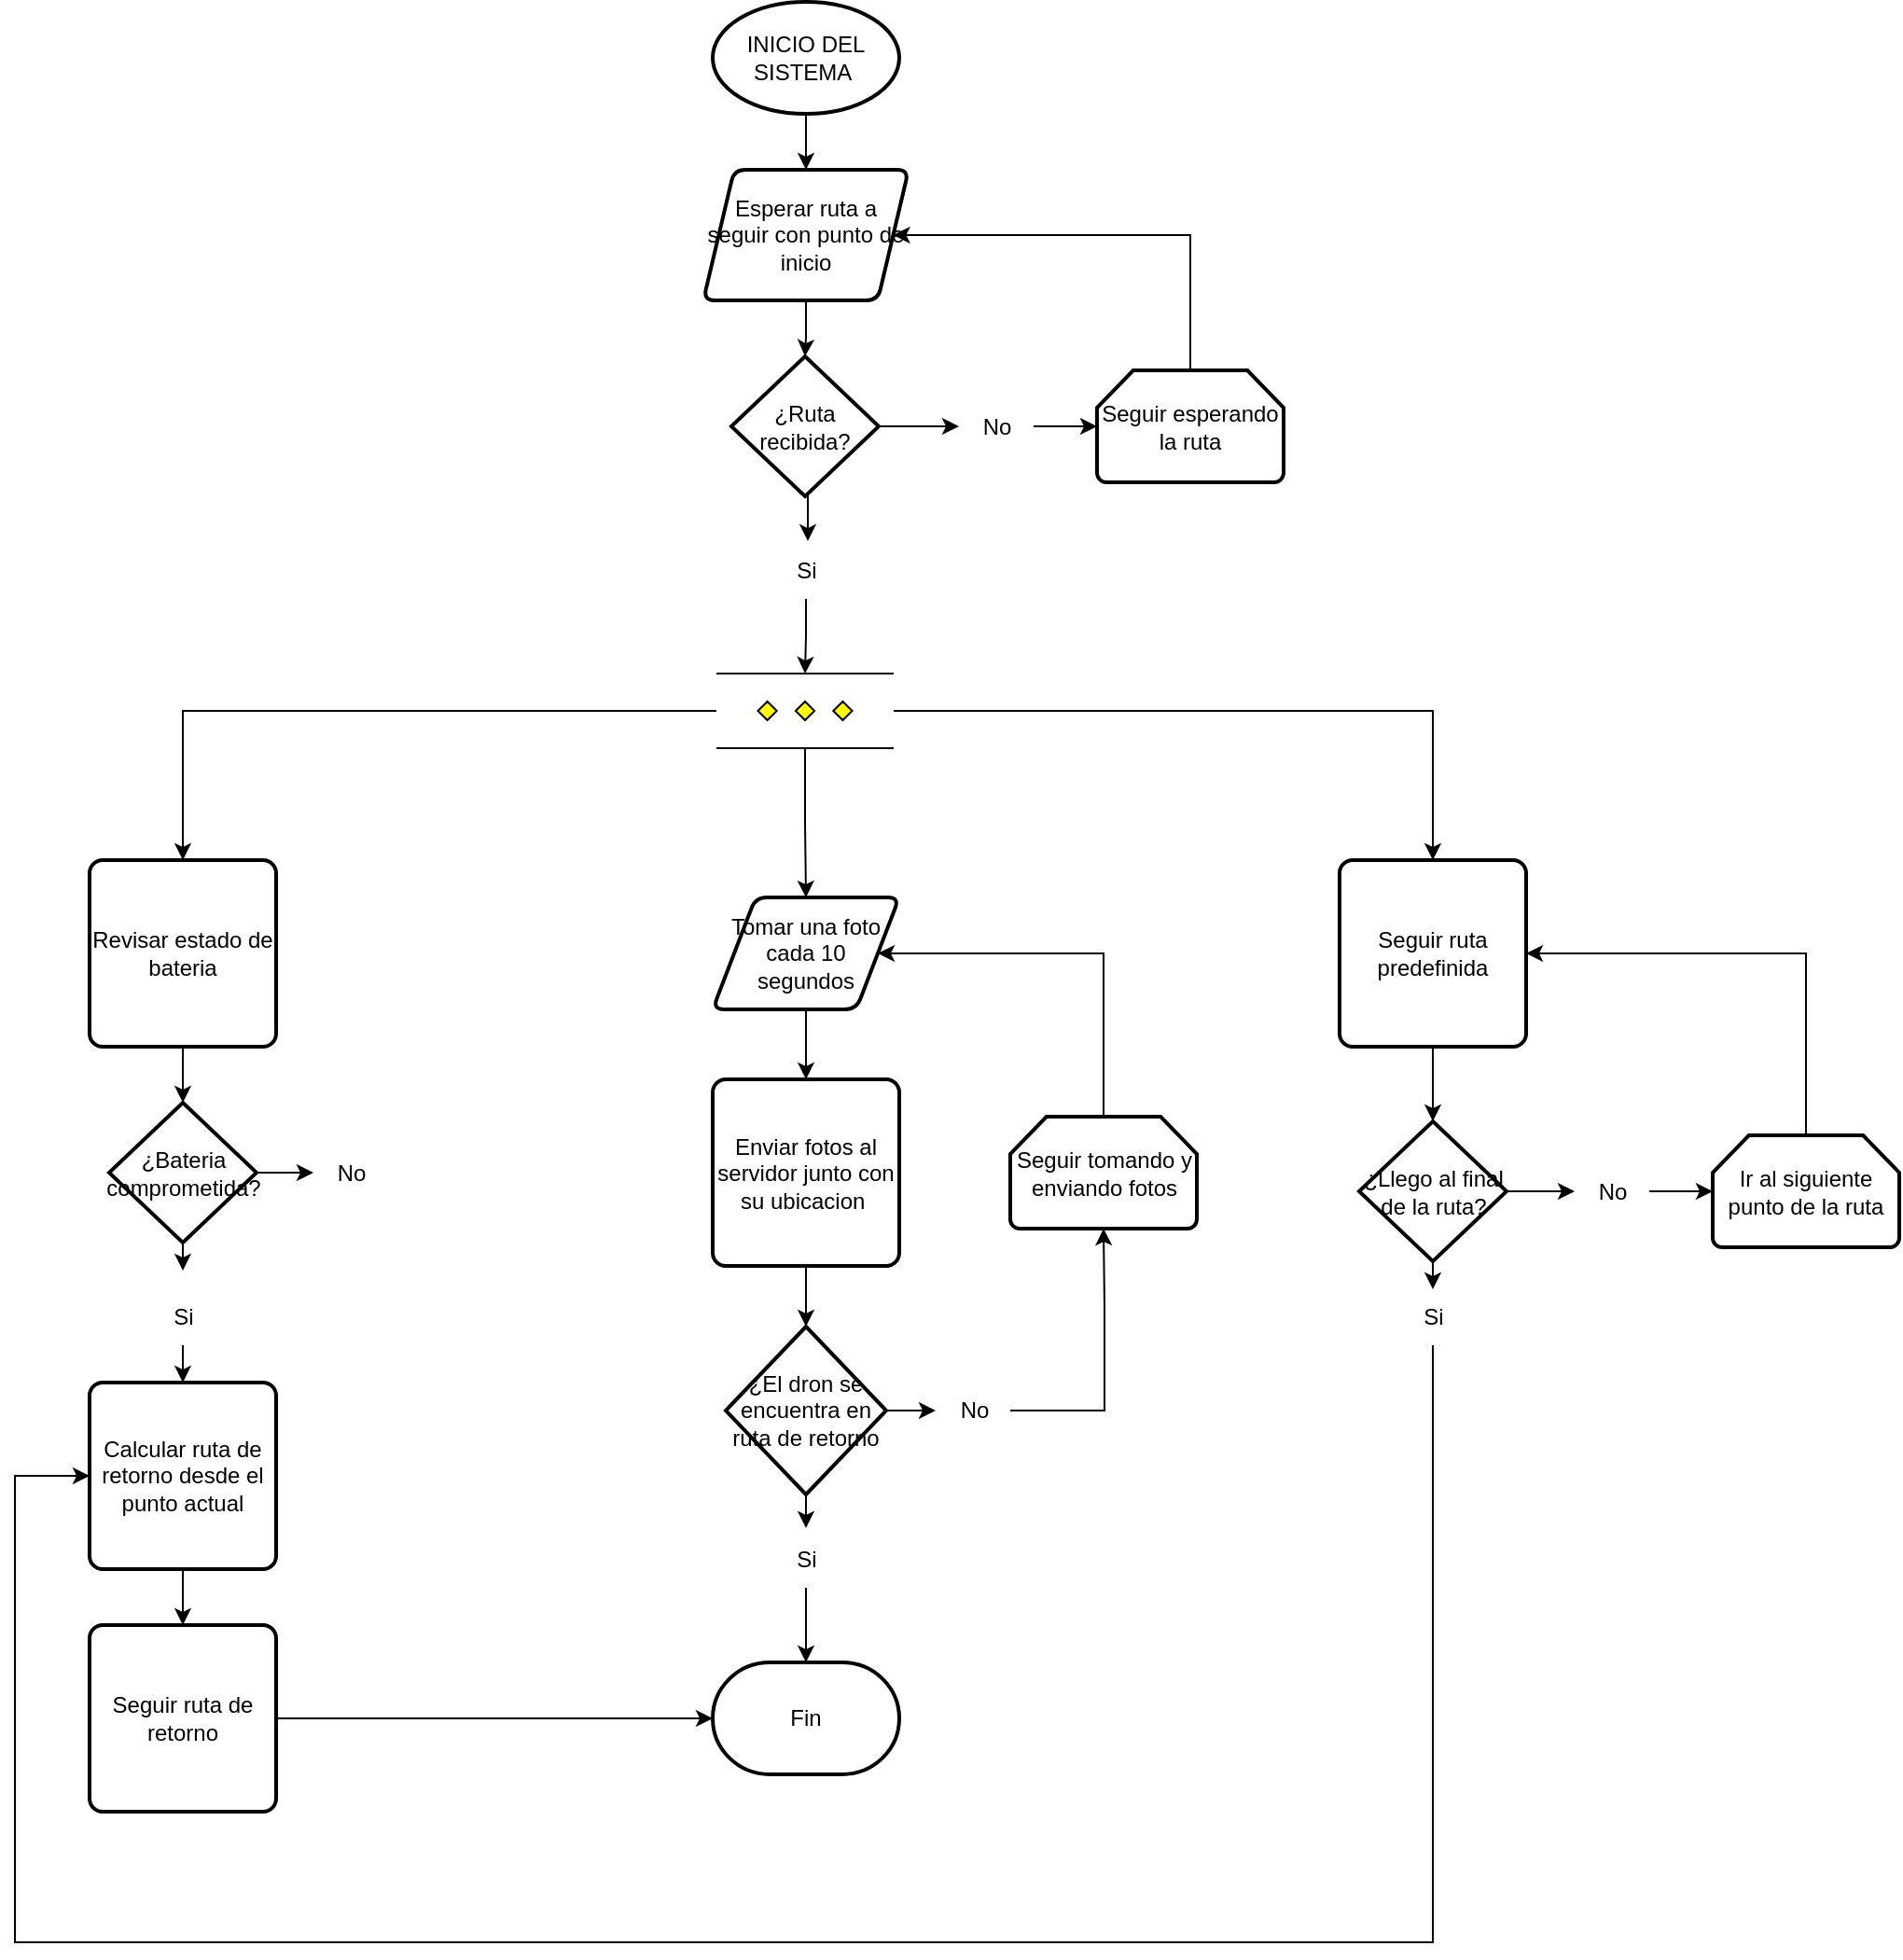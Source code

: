 <mxfile version="21.6.1" type="device">
  <diagram name="Página-1" id="5oCfMLpYhBJ6WzdNQXeo">
    <mxGraphModel dx="2261" dy="836" grid="1" gridSize="10" guides="1" tooltips="1" connect="1" arrows="1" fold="1" page="1" pageScale="1" pageWidth="827" pageHeight="1169" math="0" shadow="0">
      <root>
        <mxCell id="0" />
        <mxCell id="1" parent="0" />
        <mxCell id="jX7ZHm6YPw_QVZhhOqTY-1" style="edgeStyle=orthogonalEdgeStyle;rounded=0;orthogonalLoop=1;jettySize=auto;html=1;exitX=0.5;exitY=1;exitDx=0;exitDy=0;exitPerimeter=0;entryX=0.5;entryY=0;entryDx=0;entryDy=0;" parent="1" source="jX7ZHm6YPw_QVZhhOqTY-2" edge="1">
          <mxGeometry relative="1" as="geometry">
            <mxPoint x="414" y="150" as="targetPoint" />
          </mxGeometry>
        </mxCell>
        <mxCell id="jX7ZHm6YPw_QVZhhOqTY-2" value="INICIO DEL SISTEMA&amp;nbsp;" style="strokeWidth=2;html=1;shape=mxgraph.flowchart.start_1;whiteSpace=wrap;" parent="1" vertex="1">
          <mxGeometry x="364" y="60" width="100" height="60" as="geometry" />
        </mxCell>
        <mxCell id="jX7ZHm6YPw_QVZhhOqTY-72" value="" style="edgeStyle=orthogonalEdgeStyle;rounded=0;orthogonalLoop=1;jettySize=auto;html=1;" parent="1" source="jX7ZHm6YPw_QVZhhOqTY-4" target="jX7ZHm6YPw_QVZhhOqTY-17" edge="1">
          <mxGeometry relative="1" as="geometry" />
        </mxCell>
        <mxCell id="jX7ZHm6YPw_QVZhhOqTY-4" value="Esperar ruta a seguir con punto de inicio" style="shape=parallelogram;html=1;strokeWidth=2;perimeter=parallelogramPerimeter;whiteSpace=wrap;rounded=1;arcSize=12;size=0.15;" parent="1" vertex="1">
          <mxGeometry x="359" y="150" width="110" height="70" as="geometry" />
        </mxCell>
        <mxCell id="jX7ZHm6YPw_QVZhhOqTY-16" value="" style="edgeStyle=orthogonalEdgeStyle;rounded=0;orthogonalLoop=1;jettySize=auto;html=1;" parent="1" source="jX7ZHm6YPw_QVZhhOqTY-17" target="jX7ZHm6YPw_QVZhhOqTY-19" edge="1">
          <mxGeometry relative="1" as="geometry" />
        </mxCell>
        <mxCell id="jX7ZHm6YPw_QVZhhOqTY-74" style="edgeStyle=orthogonalEdgeStyle;rounded=0;orthogonalLoop=1;jettySize=auto;html=1;exitX=0.5;exitY=1;exitDx=0;exitDy=0;exitPerimeter=0;entryX=0.533;entryY=-0.033;entryDx=0;entryDy=0;entryPerimeter=0;" parent="1" source="jX7ZHm6YPw_QVZhhOqTY-17" target="jX7ZHm6YPw_QVZhhOqTY-18" edge="1">
          <mxGeometry relative="1" as="geometry" />
        </mxCell>
        <mxCell id="jX7ZHm6YPw_QVZhhOqTY-17" value="¿Ruta recibida?" style="strokeWidth=2;html=1;shape=mxgraph.flowchart.decision;whiteSpace=wrap;" parent="1" vertex="1">
          <mxGeometry x="374" y="250" width="79" height="75" as="geometry" />
        </mxCell>
        <mxCell id="jX7ZHm6YPw_QVZhhOqTY-75" value="" style="edgeStyle=orthogonalEdgeStyle;rounded=0;orthogonalLoop=1;jettySize=auto;html=1;" parent="1" source="jX7ZHm6YPw_QVZhhOqTY-18" target="jX7ZHm6YPw_QVZhhOqTY-20" edge="1">
          <mxGeometry relative="1" as="geometry" />
        </mxCell>
        <mxCell id="jX7ZHm6YPw_QVZhhOqTY-18" value="Si" style="text;html=1;align=center;verticalAlign=middle;resizable=0;points=[];autosize=1;strokeColor=none;fillColor=none;" parent="1" vertex="1">
          <mxGeometry x="399" y="350" width="30" height="30" as="geometry" />
        </mxCell>
        <mxCell id="jX7ZHm6YPw_QVZhhOqTY-70" value="" style="edgeStyle=orthogonalEdgeStyle;rounded=0;orthogonalLoop=1;jettySize=auto;html=1;" parent="1" source="jX7ZHm6YPw_QVZhhOqTY-19" target="jX7ZHm6YPw_QVZhhOqTY-69" edge="1">
          <mxGeometry relative="1" as="geometry" />
        </mxCell>
        <mxCell id="jX7ZHm6YPw_QVZhhOqTY-19" value="No" style="text;html=1;align=center;verticalAlign=middle;resizable=0;points=[];autosize=1;strokeColor=none;fillColor=none;" parent="1" vertex="1">
          <mxGeometry x="496" y="272.5" width="40" height="30" as="geometry" />
        </mxCell>
        <mxCell id="jX7ZHm6YPw_QVZhhOqTY-57" style="edgeStyle=orthogonalEdgeStyle;rounded=0;orthogonalLoop=1;jettySize=auto;html=1;exitX=0.5;exitY=1;exitDx=0;exitDy=0;exitPerimeter=0;entryX=0.5;entryY=0;entryDx=0;entryDy=0;" parent="1" source="jX7ZHm6YPw_QVZhhOqTY-20" target="jX7ZHm6YPw_QVZhhOqTY-33" edge="1">
          <mxGeometry relative="1" as="geometry" />
        </mxCell>
        <mxCell id="jX7ZHm6YPw_QVZhhOqTY-58" style="edgeStyle=orthogonalEdgeStyle;rounded=0;orthogonalLoop=1;jettySize=auto;html=1;exitX=0;exitY=0.5;exitDx=0;exitDy=0;exitPerimeter=0;entryX=0.5;entryY=0;entryDx=0;entryDy=0;" parent="1" source="jX7ZHm6YPw_QVZhhOqTY-20" target="jX7ZHm6YPw_QVZhhOqTY-21" edge="1">
          <mxGeometry relative="1" as="geometry" />
        </mxCell>
        <mxCell id="jX7ZHm6YPw_QVZhhOqTY-59" style="edgeStyle=orthogonalEdgeStyle;rounded=0;orthogonalLoop=1;jettySize=auto;html=1;exitX=1;exitY=0.5;exitDx=0;exitDy=0;exitPerimeter=0;entryX=0.5;entryY=0;entryDx=0;entryDy=0;" parent="1" source="jX7ZHm6YPw_QVZhhOqTY-20" target="jX7ZHm6YPw_QVZhhOqTY-23" edge="1">
          <mxGeometry relative="1" as="geometry" />
        </mxCell>
        <mxCell id="jX7ZHm6YPw_QVZhhOqTY-20" value="" style="verticalLabelPosition=bottom;verticalAlign=top;html=1;shape=mxgraph.flowchart.parallel_mode;pointerEvents=1" parent="1" vertex="1">
          <mxGeometry x="366" y="420" width="95" height="40" as="geometry" />
        </mxCell>
        <mxCell id="jX7ZHm6YPw_QVZhhOqTY-65" value="" style="edgeStyle=orthogonalEdgeStyle;rounded=0;orthogonalLoop=1;jettySize=auto;html=1;" parent="1" source="jX7ZHm6YPw_QVZhhOqTY-21" target="jX7ZHm6YPw_QVZhhOqTY-26" edge="1">
          <mxGeometry relative="1" as="geometry" />
        </mxCell>
        <mxCell id="jX7ZHm6YPw_QVZhhOqTY-21" value="Revisar estado de bateria" style="rounded=1;whiteSpace=wrap;html=1;absoluteArcSize=1;arcSize=14;strokeWidth=2;" parent="1" vertex="1">
          <mxGeometry x="30" y="520" width="100" height="100" as="geometry" />
        </mxCell>
        <mxCell id="jX7ZHm6YPw_QVZhhOqTY-60" value="" style="edgeStyle=orthogonalEdgeStyle;rounded=0;orthogonalLoop=1;jettySize=auto;html=1;" parent="1" source="jX7ZHm6YPw_QVZhhOqTY-23" target="jX7ZHm6YPw_QVZhhOqTY-37" edge="1">
          <mxGeometry relative="1" as="geometry" />
        </mxCell>
        <mxCell id="jX7ZHm6YPw_QVZhhOqTY-23" value="Seguir ruta predefinida" style="rounded=1;whiteSpace=wrap;html=1;absoluteArcSize=1;arcSize=14;strokeWidth=2;" parent="1" vertex="1">
          <mxGeometry x="700" y="520" width="100" height="100" as="geometry" />
        </mxCell>
        <mxCell id="jX7ZHm6YPw_QVZhhOqTY-24" style="edgeStyle=orthogonalEdgeStyle;rounded=0;orthogonalLoop=1;jettySize=auto;html=1;exitX=0.5;exitY=1;exitDx=0;exitDy=0;exitPerimeter=0;entryX=0.5;entryY=0;entryDx=0;entryDy=0;entryPerimeter=0;" parent="1" source="jX7ZHm6YPw_QVZhhOqTY-26" edge="1">
          <mxGeometry relative="1" as="geometry">
            <mxPoint x="80" y="740" as="targetPoint" />
          </mxGeometry>
        </mxCell>
        <mxCell id="jX7ZHm6YPw_QVZhhOqTY-30" value="" style="edgeStyle=orthogonalEdgeStyle;rounded=0;orthogonalLoop=1;jettySize=auto;html=1;" parent="1" source="jX7ZHm6YPw_QVZhhOqTY-26" target="jX7ZHm6YPw_QVZhhOqTY-29" edge="1">
          <mxGeometry relative="1" as="geometry" />
        </mxCell>
        <mxCell id="jX7ZHm6YPw_QVZhhOqTY-26" value="¿Bateria comprometida?" style="strokeWidth=2;html=1;shape=mxgraph.flowchart.decision;whiteSpace=wrap;" parent="1" vertex="1">
          <mxGeometry x="40.5" y="650" width="79" height="75" as="geometry" />
        </mxCell>
        <mxCell id="jX7ZHm6YPw_QVZhhOqTY-66" value="" style="edgeStyle=orthogonalEdgeStyle;rounded=0;orthogonalLoop=1;jettySize=auto;html=1;" parent="1" source="jX7ZHm6YPw_QVZhhOqTY-27" target="jX7ZHm6YPw_QVZhhOqTY-31" edge="1">
          <mxGeometry relative="1" as="geometry" />
        </mxCell>
        <mxCell id="jX7ZHm6YPw_QVZhhOqTY-27" value="Si" style="text;html=1;align=center;verticalAlign=middle;resizable=0;points=[];autosize=1;strokeColor=none;fillColor=none;" parent="1" vertex="1">
          <mxGeometry x="65" y="750" width="30" height="30" as="geometry" />
        </mxCell>
        <mxCell id="jX7ZHm6YPw_QVZhhOqTY-29" value="No" style="text;html=1;align=center;verticalAlign=middle;resizable=0;points=[];autosize=1;strokeColor=none;fillColor=none;" parent="1" vertex="1">
          <mxGeometry x="150" y="672.5" width="40" height="30" as="geometry" />
        </mxCell>
        <mxCell id="jX7ZHm6YPw_QVZhhOqTY-67" value="" style="edgeStyle=orthogonalEdgeStyle;rounded=0;orthogonalLoop=1;jettySize=auto;html=1;" parent="1" source="jX7ZHm6YPw_QVZhhOqTY-31" target="jX7ZHm6YPw_QVZhhOqTY-41" edge="1">
          <mxGeometry relative="1" as="geometry" />
        </mxCell>
        <mxCell id="jX7ZHm6YPw_QVZhhOqTY-31" value="Calcular ruta de retorno desde el punto actual" style="rounded=1;whiteSpace=wrap;html=1;absoluteArcSize=1;arcSize=14;strokeWidth=2;" parent="1" vertex="1">
          <mxGeometry x="30" y="800" width="100" height="100" as="geometry" />
        </mxCell>
        <mxCell id="jX7ZHm6YPw_QVZhhOqTY-32" value="Fin" style="strokeWidth=2;html=1;shape=mxgraph.flowchart.terminator;whiteSpace=wrap;" parent="1" vertex="1">
          <mxGeometry x="364" y="950" width="100" height="60" as="geometry" />
        </mxCell>
        <mxCell id="jX7ZHm6YPw_QVZhhOqTY-53" value="" style="edgeStyle=orthogonalEdgeStyle;rounded=0;orthogonalLoop=1;jettySize=auto;html=1;" parent="1" source="jX7ZHm6YPw_QVZhhOqTY-33" target="jX7ZHm6YPw_QVZhhOqTY-34" edge="1">
          <mxGeometry relative="1" as="geometry" />
        </mxCell>
        <mxCell id="jX7ZHm6YPw_QVZhhOqTY-33" value="Tomar una foto cada 10 segundos" style="shape=parallelogram;html=1;strokeWidth=2;perimeter=parallelogramPerimeter;whiteSpace=wrap;rounded=1;arcSize=12;size=0.23;" parent="1" vertex="1">
          <mxGeometry x="364" y="540" width="100" height="60" as="geometry" />
        </mxCell>
        <mxCell id="jX7ZHm6YPw_QVZhhOqTY-54" value="" style="edgeStyle=orthogonalEdgeStyle;rounded=0;orthogonalLoop=1;jettySize=auto;html=1;" parent="1" source="jX7ZHm6YPw_QVZhhOqTY-34" target="jX7ZHm6YPw_QVZhhOqTY-45" edge="1">
          <mxGeometry relative="1" as="geometry" />
        </mxCell>
        <mxCell id="jX7ZHm6YPw_QVZhhOqTY-34" value="Enviar fotos al servidor junto con su ubicacion&amp;nbsp;" style="rounded=1;whiteSpace=wrap;html=1;absoluteArcSize=1;arcSize=14;strokeWidth=2;" parent="1" vertex="1">
          <mxGeometry x="364" y="637.5" width="100" height="100" as="geometry" />
        </mxCell>
        <mxCell id="jX7ZHm6YPw_QVZhhOqTY-35" style="edgeStyle=orthogonalEdgeStyle;rounded=0;orthogonalLoop=1;jettySize=auto;html=1;exitX=0.5;exitY=1;exitDx=0;exitDy=0;exitPerimeter=0;entryX=0.5;entryY=0;entryDx=0;entryDy=0;entryPerimeter=0;" parent="1" source="jX7ZHm6YPw_QVZhhOqTY-37" target="jX7ZHm6YPw_QVZhhOqTY-38" edge="1">
          <mxGeometry relative="1" as="geometry" />
        </mxCell>
        <mxCell id="jX7ZHm6YPw_QVZhhOqTY-36" value="" style="edgeStyle=orthogonalEdgeStyle;rounded=0;orthogonalLoop=1;jettySize=auto;html=1;" parent="1" source="jX7ZHm6YPw_QVZhhOqTY-37" target="jX7ZHm6YPw_QVZhhOqTY-39" edge="1">
          <mxGeometry relative="1" as="geometry" />
        </mxCell>
        <mxCell id="jX7ZHm6YPw_QVZhhOqTY-37" value="¿Llego al final de la ruta?" style="strokeWidth=2;html=1;shape=mxgraph.flowchart.decision;whiteSpace=wrap;" parent="1" vertex="1">
          <mxGeometry x="710.5" y="660" width="79" height="75" as="geometry" />
        </mxCell>
        <mxCell id="jX7ZHm6YPw_QVZhhOqTY-64" value="" style="edgeStyle=orthogonalEdgeStyle;rounded=0;orthogonalLoop=1;jettySize=auto;html=1;entryX=0;entryY=0.5;entryDx=0;entryDy=0;" parent="1" source="jX7ZHm6YPw_QVZhhOqTY-38" target="jX7ZHm6YPw_QVZhhOqTY-31" edge="1">
          <mxGeometry relative="1" as="geometry">
            <mxPoint x="750" y="845" as="targetPoint" />
            <Array as="points">
              <mxPoint x="750" y="1100" />
              <mxPoint x="-10" y="1100" />
              <mxPoint x="-10" y="850" />
            </Array>
          </mxGeometry>
        </mxCell>
        <mxCell id="jX7ZHm6YPw_QVZhhOqTY-38" value="Si" style="text;html=1;align=center;verticalAlign=middle;resizable=0;points=[];autosize=1;strokeColor=none;fillColor=none;" parent="1" vertex="1">
          <mxGeometry x="735" y="750" width="30" height="30" as="geometry" />
        </mxCell>
        <mxCell id="jX7ZHm6YPw_QVZhhOqTY-61" value="" style="edgeStyle=orthogonalEdgeStyle;rounded=0;orthogonalLoop=1;jettySize=auto;html=1;" parent="1" source="jX7ZHm6YPw_QVZhhOqTY-39" target="jX7ZHm6YPw_QVZhhOqTY-49" edge="1">
          <mxGeometry relative="1" as="geometry" />
        </mxCell>
        <mxCell id="jX7ZHm6YPw_QVZhhOqTY-39" value="No" style="text;html=1;align=center;verticalAlign=middle;resizable=0;points=[];autosize=1;strokeColor=none;fillColor=none;" parent="1" vertex="1">
          <mxGeometry x="826" y="682.5" width="40" height="30" as="geometry" />
        </mxCell>
        <mxCell id="jX7ZHm6YPw_QVZhhOqTY-68" style="edgeStyle=orthogonalEdgeStyle;rounded=0;orthogonalLoop=1;jettySize=auto;html=1;exitX=1;exitY=0.5;exitDx=0;exitDy=0;entryX=0;entryY=0.5;entryDx=0;entryDy=0;entryPerimeter=0;" parent="1" source="jX7ZHm6YPw_QVZhhOqTY-41" target="jX7ZHm6YPw_QVZhhOqTY-32" edge="1">
          <mxGeometry relative="1" as="geometry" />
        </mxCell>
        <mxCell id="jX7ZHm6YPw_QVZhhOqTY-41" value="Seguir ruta de retorno" style="rounded=1;whiteSpace=wrap;html=1;absoluteArcSize=1;arcSize=14;strokeWidth=2;" parent="1" vertex="1">
          <mxGeometry x="30" y="930" width="100" height="100" as="geometry" />
        </mxCell>
        <mxCell id="jX7ZHm6YPw_QVZhhOqTY-43" style="edgeStyle=orthogonalEdgeStyle;rounded=0;orthogonalLoop=1;jettySize=auto;html=1;exitX=0.5;exitY=1;exitDx=0;exitDy=0;exitPerimeter=0;entryX=0.5;entryY=0;entryDx=0;entryDy=0;entryPerimeter=0;" parent="1" source="jX7ZHm6YPw_QVZhhOqTY-45" edge="1">
          <mxGeometry relative="1" as="geometry">
            <mxPoint x="413.5" y="860" as="targetPoint" />
          </mxGeometry>
        </mxCell>
        <mxCell id="jX7ZHm6YPw_QVZhhOqTY-44" value="" style="edgeStyle=orthogonalEdgeStyle;rounded=0;orthogonalLoop=1;jettySize=auto;html=1;" parent="1" source="jX7ZHm6YPw_QVZhhOqTY-45" target="jX7ZHm6YPw_QVZhhOqTY-47" edge="1">
          <mxGeometry relative="1" as="geometry" />
        </mxCell>
        <mxCell id="jX7ZHm6YPw_QVZhhOqTY-56" style="edgeStyle=orthogonalEdgeStyle;rounded=0;orthogonalLoop=1;jettySize=auto;html=1;exitX=0.5;exitY=1;exitDx=0;exitDy=0;exitPerimeter=0;entryX=0.5;entryY=-0.067;entryDx=0;entryDy=0;entryPerimeter=0;" parent="1" source="jX7ZHm6YPw_QVZhhOqTY-45" target="jX7ZHm6YPw_QVZhhOqTY-46" edge="1">
          <mxGeometry relative="1" as="geometry" />
        </mxCell>
        <mxCell id="jX7ZHm6YPw_QVZhhOqTY-45" value="¿El dron se encuentra en ruta de retorno" style="strokeWidth=2;html=1;shape=mxgraph.flowchart.decision;whiteSpace=wrap;" parent="1" vertex="1">
          <mxGeometry x="371" y="770" width="86" height="90" as="geometry" />
        </mxCell>
        <mxCell id="jX7ZHm6YPw_QVZhhOqTY-55" value="" style="edgeStyle=orthogonalEdgeStyle;rounded=0;orthogonalLoop=1;jettySize=auto;html=1;" parent="1" source="jX7ZHm6YPw_QVZhhOqTY-46" target="jX7ZHm6YPw_QVZhhOqTY-32" edge="1">
          <mxGeometry relative="1" as="geometry" />
        </mxCell>
        <mxCell id="jX7ZHm6YPw_QVZhhOqTY-46" value="Si" style="text;html=1;align=center;verticalAlign=middle;resizable=0;points=[];autosize=1;strokeColor=none;fillColor=none;" parent="1" vertex="1">
          <mxGeometry x="399" y="880" width="30" height="30" as="geometry" />
        </mxCell>
        <mxCell id="jX7ZHm6YPw_QVZhhOqTY-51" value="" style="edgeStyle=orthogonalEdgeStyle;rounded=0;orthogonalLoop=1;jettySize=auto;html=1;entryX=0.5;entryY=1;entryDx=0;entryDy=0;entryPerimeter=0;" parent="1" source="jX7ZHm6YPw_QVZhhOqTY-47" target="jX7ZHm6YPw_QVZhhOqTY-48" edge="1">
          <mxGeometry relative="1" as="geometry">
            <mxPoint x="563.5" y="815" as="targetPoint" />
            <Array as="points">
              <mxPoint x="574" y="815" />
              <mxPoint x="574" y="759" />
            </Array>
          </mxGeometry>
        </mxCell>
        <mxCell id="jX7ZHm6YPw_QVZhhOqTY-47" value="No" style="text;html=1;align=center;verticalAlign=middle;resizable=0;points=[];autosize=1;strokeColor=none;fillColor=none;" parent="1" vertex="1">
          <mxGeometry x="483.5" y="800" width="40" height="30" as="geometry" />
        </mxCell>
        <mxCell id="jX7ZHm6YPw_QVZhhOqTY-52" style="edgeStyle=orthogonalEdgeStyle;rounded=0;orthogonalLoop=1;jettySize=auto;html=1;exitX=0.5;exitY=0;exitDx=0;exitDy=0;exitPerimeter=0;entryX=1;entryY=0.5;entryDx=0;entryDy=0;" parent="1" source="jX7ZHm6YPw_QVZhhOqTY-48" target="jX7ZHm6YPw_QVZhhOqTY-33" edge="1">
          <mxGeometry relative="1" as="geometry">
            <Array as="points">
              <mxPoint x="574" y="570" />
            </Array>
          </mxGeometry>
        </mxCell>
        <mxCell id="jX7ZHm6YPw_QVZhhOqTY-48" value="Seguir tomando y enviando fotos" style="strokeWidth=2;html=1;shape=mxgraph.flowchart.loop_limit;whiteSpace=wrap;" parent="1" vertex="1">
          <mxGeometry x="523.5" y="657.5" width="100" height="60" as="geometry" />
        </mxCell>
        <mxCell id="jX7ZHm6YPw_QVZhhOqTY-62" style="edgeStyle=orthogonalEdgeStyle;rounded=0;orthogonalLoop=1;jettySize=auto;html=1;exitX=0.5;exitY=0;exitDx=0;exitDy=0;exitPerimeter=0;entryX=1;entryY=0.5;entryDx=0;entryDy=0;" parent="1" source="jX7ZHm6YPw_QVZhhOqTY-49" target="jX7ZHm6YPw_QVZhhOqTY-23" edge="1">
          <mxGeometry relative="1" as="geometry" />
        </mxCell>
        <mxCell id="jX7ZHm6YPw_QVZhhOqTY-49" value="Ir al siguiente punto de la ruta" style="strokeWidth=2;html=1;shape=mxgraph.flowchart.loop_limit;whiteSpace=wrap;" parent="1" vertex="1">
          <mxGeometry x="900" y="667.5" width="100" height="60" as="geometry" />
        </mxCell>
        <mxCell id="jX7ZHm6YPw_QVZhhOqTY-71" style="edgeStyle=orthogonalEdgeStyle;rounded=0;orthogonalLoop=1;jettySize=auto;html=1;exitX=0.5;exitY=0;exitDx=0;exitDy=0;exitPerimeter=0;entryX=1;entryY=0.5;entryDx=0;entryDy=0;" parent="1" source="jX7ZHm6YPw_QVZhhOqTY-69" target="jX7ZHm6YPw_QVZhhOqTY-4" edge="1">
          <mxGeometry relative="1" as="geometry">
            <Array as="points">
              <mxPoint x="620" y="185" />
            </Array>
          </mxGeometry>
        </mxCell>
        <mxCell id="jX7ZHm6YPw_QVZhhOqTY-69" value="Seguir esperando la ruta" style="strokeWidth=2;html=1;shape=mxgraph.flowchart.loop_limit;whiteSpace=wrap;" parent="1" vertex="1">
          <mxGeometry x="570" y="257.5" width="100" height="60" as="geometry" />
        </mxCell>
      </root>
    </mxGraphModel>
  </diagram>
</mxfile>
